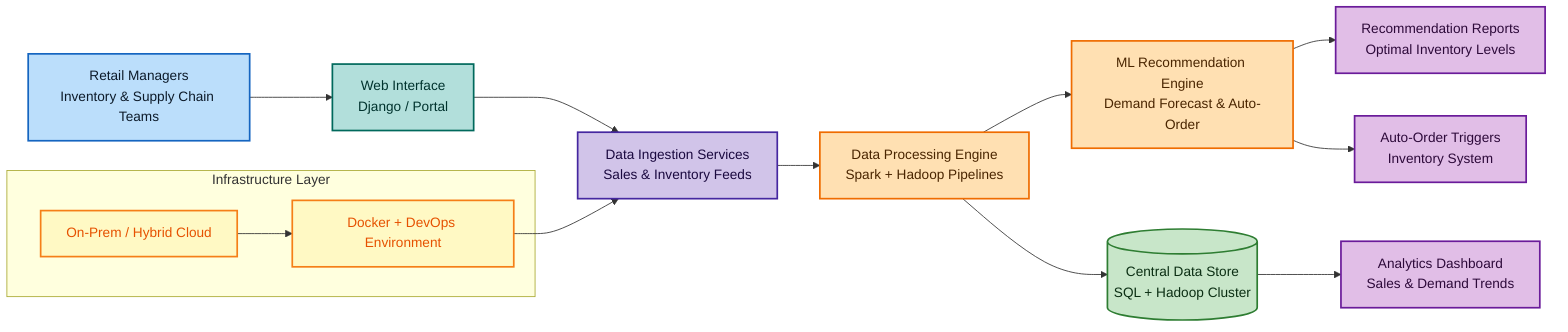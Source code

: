 graph LR
    %% ---------------------- Users ----------------------
    A[Retail Managers\nInventory & Supply Chain Teams] --> B[Web Interface\nDjango / Portal]
    
    %% ---------------------- Services ----------------------
    B --> C[Data Ingestion Services\nSales & Inventory Feeds]
    C --> D[Data Processing Engine\nSpark + Hadoop Pipelines]
    D --> E[ML Recommendation Engine\nDemand Forecast & Auto-Order]
    
    %% ---------------------- Storage ----------------------
    D --> F[(Central Data Store\nSQL + Hadoop Cluster)]
    
    %% ---------------------- Outputs ----------------------
    E --> G[Recommendation Reports\nOptimal Inventory Levels]
    E --> I1[Auto-Order Triggers\nInventory System]
    F --> H[Analytics Dashboard\nSales & Demand Trends]
    
    %% ---------------------- Infrastructure ----------------------
    subgraph Infra[Infrastructure Layer]
        J[On-Prem / Hybrid Cloud] --> I[Docker + DevOps Environment]
    end
    I --> C
    
    %% ---------------------- Styles ----------------------
    classDef users fill:#BBDEFB,stroke:#1565C0,stroke-width:2px,color:#0D1B2A;
    classDef api fill:#B2DFDB,stroke:#00695C,stroke-width:2px,color:#00332E;
    classDef services fill:#D1C4E9,stroke:#4527A0,stroke-width:2px,color:#1A093F;
    classDef processing fill:#FFE0B2,stroke:#EF6C00,stroke-width:2px,color:#4A2500;
    classDef storage fill:#C8E6C9,stroke:#2E7D32,stroke-width:2px,color:#0B2E13;
    classDef output fill:#E1BEE7,stroke:#6A1B9A,stroke-width:2px,color:#2D0A3A;
    classDef infra fill:#FFF9C4,stroke:#F57F17,stroke-width:2px,color:#E65100;
    
    class A users
    class B api
    class C services
    class D processing
    class E processing
    class F storage
    class G,H,I1 output
    class I,J infra